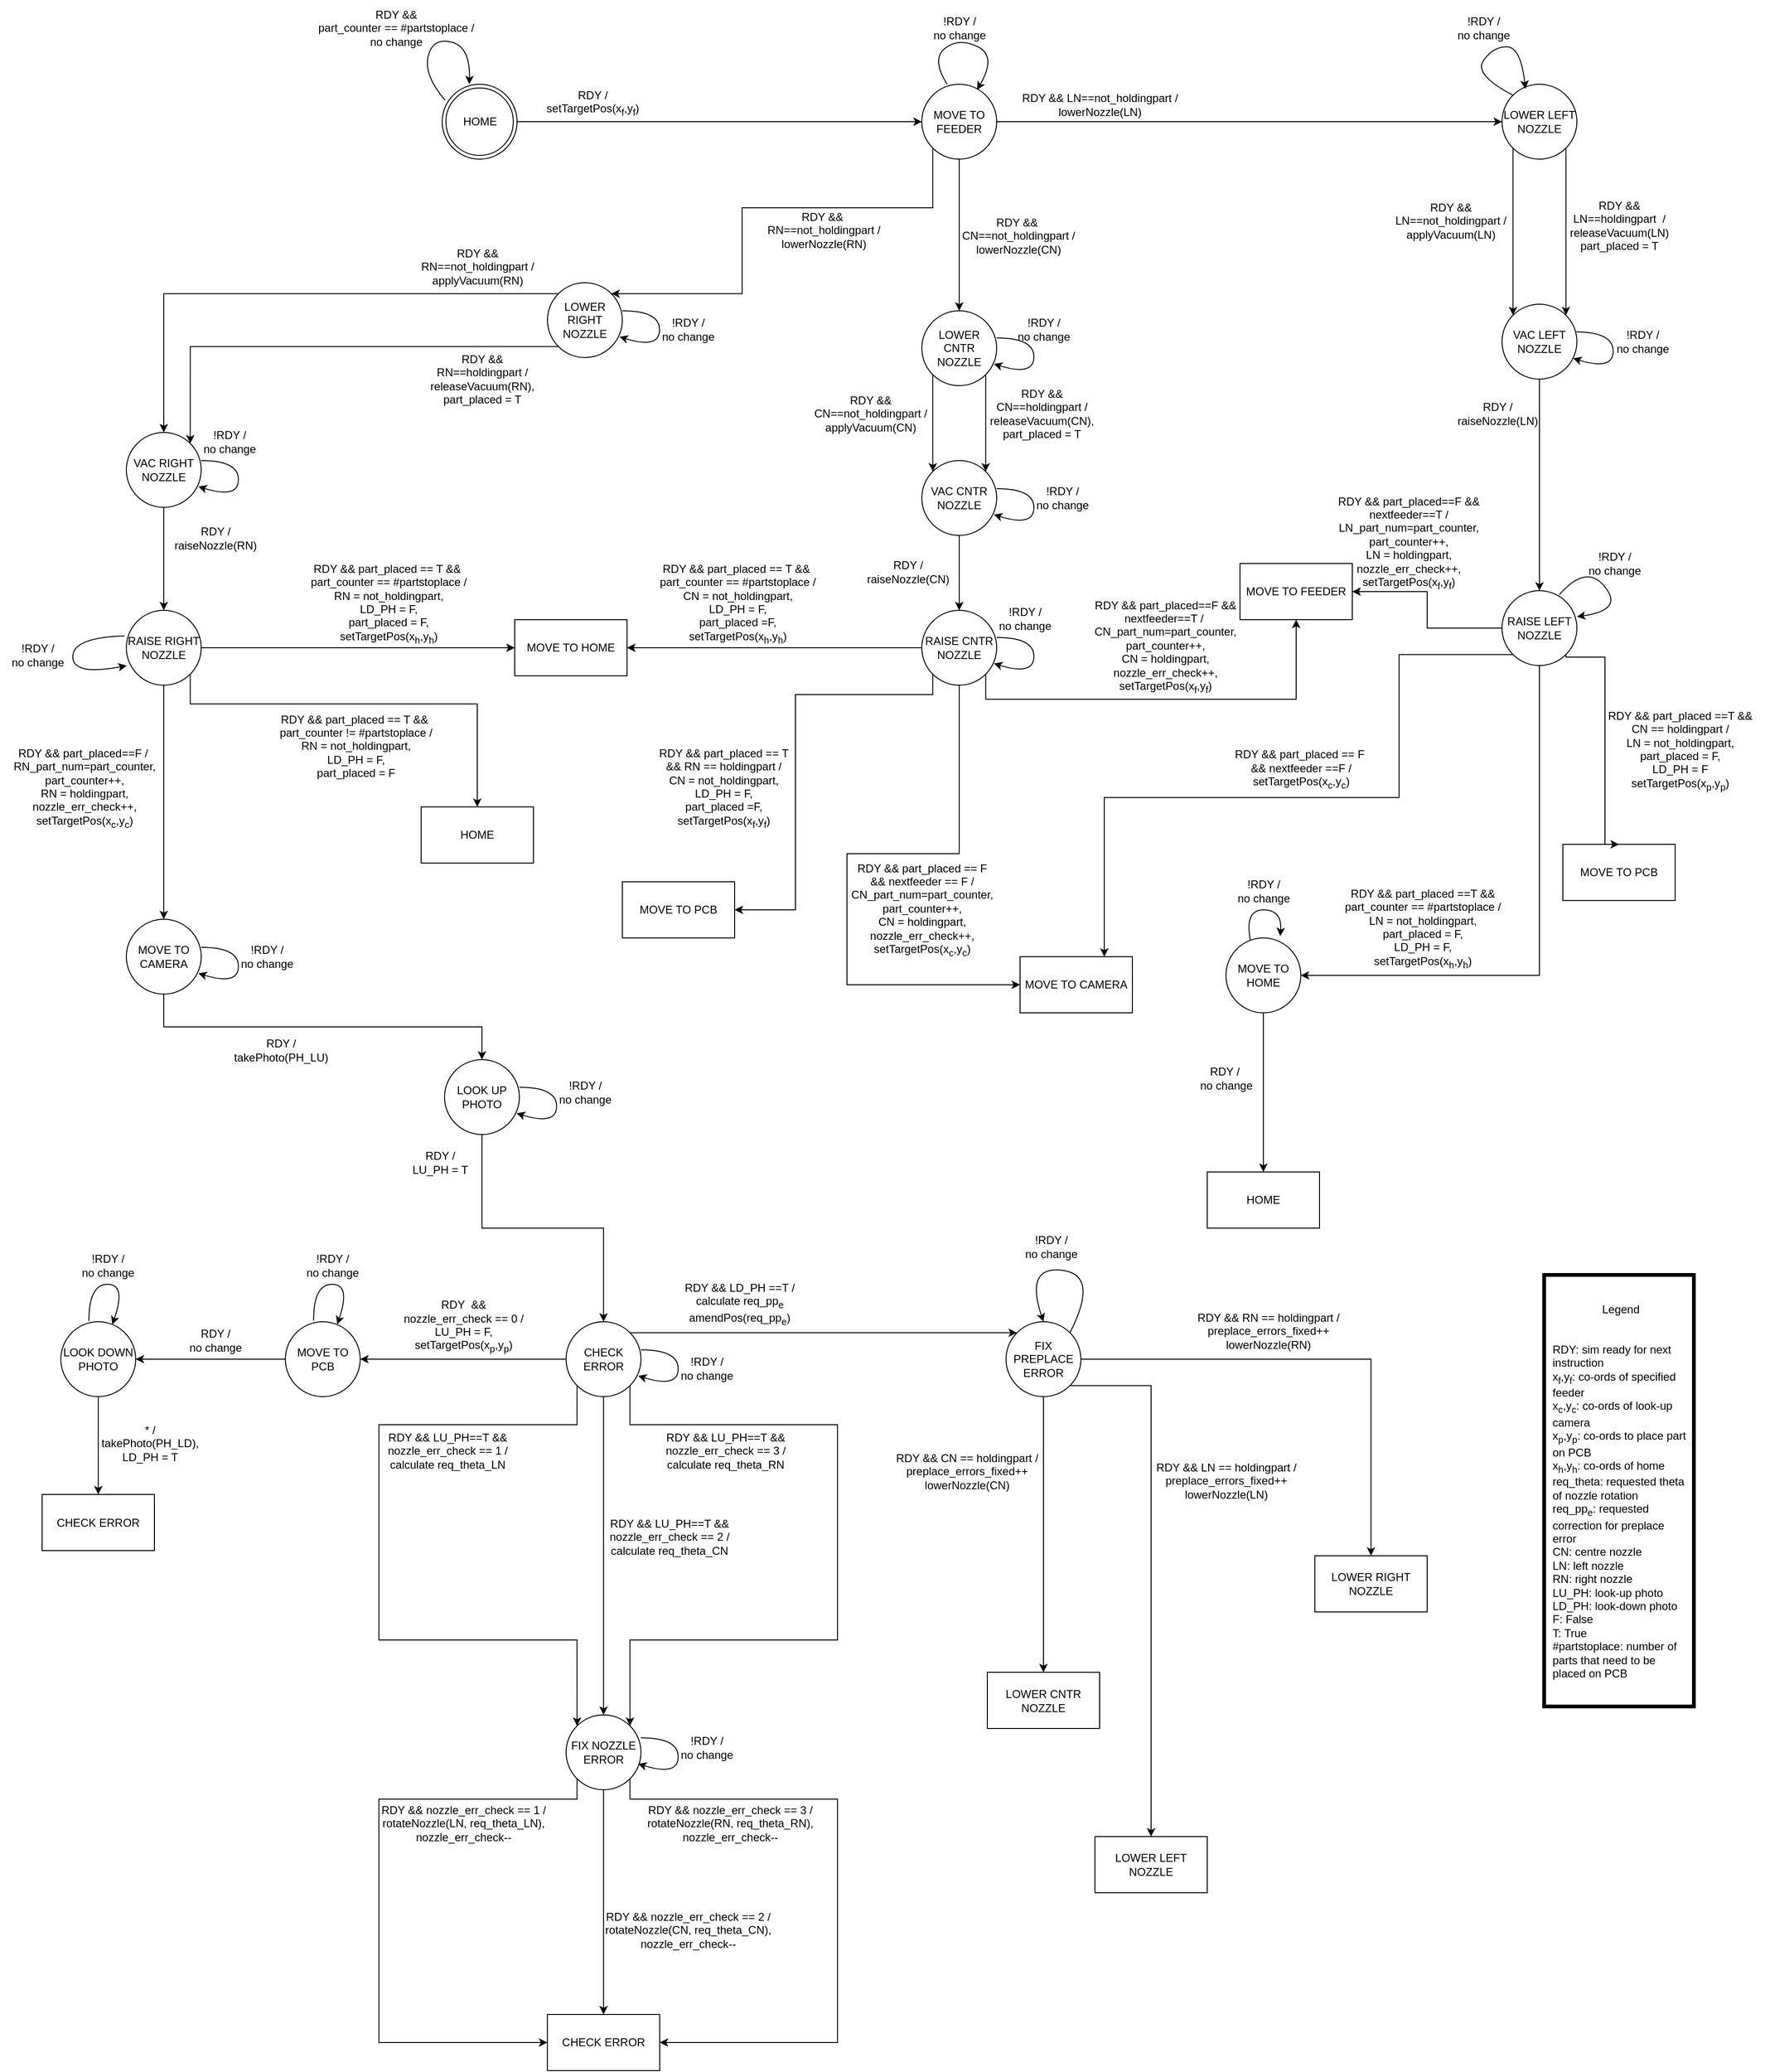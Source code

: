 <mxfile version="24.4.10" type="device">
  <diagram name="Page-1" id="pnvu6CDaHpk_YT67eaI9">
    <mxGraphModel dx="2565" dy="2455" grid="1" gridSize="10" guides="1" tooltips="1" connect="1" arrows="1" fold="1" page="1" pageScale="1" pageWidth="850" pageHeight="1100" math="0" shadow="0">
      <root>
        <mxCell id="0" />
        <mxCell id="1" parent="0" />
        <mxCell id="oBHfqwzUa1Sz9SiXc3Q0-150" style="edgeStyle=orthogonalEdgeStyle;rounded=0;orthogonalLoop=1;jettySize=auto;html=1;exitX=1;exitY=0.5;exitDx=0;exitDy=0;entryX=0;entryY=0.5;entryDx=0;entryDy=0;" edge="1" parent="1" source="8W5O0KjvZfrwKbCvHRpx-1" target="8W5O0KjvZfrwKbCvHRpx-5">
          <mxGeometry relative="1" as="geometry" />
        </mxCell>
        <mxCell id="8W5O0KjvZfrwKbCvHRpx-1" value="HOME" style="ellipse;shape=doubleEllipse;whiteSpace=wrap;html=1;aspect=fixed;fillColor=none;" parent="1" vertex="1">
          <mxGeometry x="-312.5" y="18" width="80" height="80" as="geometry" />
        </mxCell>
        <mxCell id="8W5O0KjvZfrwKbCvHRpx-4" value="RDY /&lt;br&gt;&lt;div&gt;setTargetPos(x&lt;sub&gt;f&lt;/sub&gt;,y&lt;sub&gt;f&lt;/sub&gt;)&lt;br&gt;&lt;/div&gt;" style="text;html=1;align=center;verticalAlign=middle;resizable=0;points=[];autosize=1;strokeColor=none;fillColor=none;" parent="1" vertex="1">
          <mxGeometry x="-212.5" y="18" width="120" height="40" as="geometry" />
        </mxCell>
        <mxCell id="oBHfqwzUa1Sz9SiXc3Q0-26" style="edgeStyle=orthogonalEdgeStyle;rounded=0;orthogonalLoop=1;jettySize=auto;html=1;exitX=0;exitY=1;exitDx=0;exitDy=0;entryX=1;entryY=0;entryDx=0;entryDy=0;" edge="1" parent="1" source="8W5O0KjvZfrwKbCvHRpx-5" target="oBHfqwzUa1Sz9SiXc3Q0-25">
          <mxGeometry relative="1" as="geometry">
            <mxPoint x="-110" y="200" as="targetPoint" />
            <Array as="points">
              <mxPoint x="212" y="150" />
              <mxPoint x="8" y="150" />
              <mxPoint x="8" y="242" />
            </Array>
          </mxGeometry>
        </mxCell>
        <mxCell id="oBHfqwzUa1Sz9SiXc3Q0-132" style="edgeStyle=orthogonalEdgeStyle;rounded=0;orthogonalLoop=1;jettySize=auto;html=1;exitX=0.5;exitY=1;exitDx=0;exitDy=0;entryX=0.5;entryY=0;entryDx=0;entryDy=0;" edge="1" parent="1" source="8W5O0KjvZfrwKbCvHRpx-5" target="oBHfqwzUa1Sz9SiXc3Q0-8">
          <mxGeometry relative="1" as="geometry" />
        </mxCell>
        <mxCell id="oBHfqwzUa1Sz9SiXc3Q0-151" style="edgeStyle=orthogonalEdgeStyle;rounded=0;orthogonalLoop=1;jettySize=auto;html=1;exitX=1;exitY=0.5;exitDx=0;exitDy=0;entryX=0;entryY=0.5;entryDx=0;entryDy=0;" edge="1" parent="1" source="8W5O0KjvZfrwKbCvHRpx-5" target="8W5O0KjvZfrwKbCvHRpx-15">
          <mxGeometry relative="1" as="geometry" />
        </mxCell>
        <mxCell id="8W5O0KjvZfrwKbCvHRpx-5" value="MOVE TO FEEDER" style="ellipse;whiteSpace=wrap;html=1;aspect=fixed;fillColor=none;" parent="1" vertex="1">
          <mxGeometry x="200" y="18" width="80" height="80" as="geometry" />
        </mxCell>
        <mxCell id="8W5O0KjvZfrwKbCvHRpx-13" value="" style="curved=1;endArrow=classic;html=1;rounded=0;entryX=0.738;entryY=0.075;entryDx=0;entryDy=0;entryPerimeter=0;exitX=0.338;exitY=0;exitDx=0;exitDy=0;exitPerimeter=0;" parent="1" source="8W5O0KjvZfrwKbCvHRpx-5" target="8W5O0KjvZfrwKbCvHRpx-5" edge="1">
          <mxGeometry width="50" height="50" relative="1" as="geometry">
            <mxPoint x="225" y="15" as="sourcePoint" />
            <mxPoint x="255" y="7" as="targetPoint" />
            <Array as="points">
              <mxPoint x="210" y="-9" />
              <mxPoint x="240" y="-32" />
              <mxPoint x="280" y="-12" />
            </Array>
          </mxGeometry>
        </mxCell>
        <mxCell id="8W5O0KjvZfrwKbCvHRpx-14" value="&lt;div&gt;!RDY / &lt;br&gt;&lt;/div&gt;&lt;div&gt;no change&lt;/div&gt;" style="text;html=1;align=center;verticalAlign=middle;resizable=0;points=[];autosize=1;strokeColor=none;fillColor=none;" parent="1" vertex="1">
          <mxGeometry x="200" y="-62" width="80" height="40" as="geometry" />
        </mxCell>
        <mxCell id="8W5O0KjvZfrwKbCvHRpx-15" value="LOWER LEFT NOZZLE" style="ellipse;whiteSpace=wrap;html=1;aspect=fixed;fillColor=none;" parent="1" vertex="1">
          <mxGeometry x="820" y="18" width="80" height="80" as="geometry" />
        </mxCell>
        <mxCell id="8W5O0KjvZfrwKbCvHRpx-17" value="&lt;div&gt;RDY &amp;amp;&amp;amp; LN==not_holdingpart / &lt;br&gt;&lt;/div&gt;&lt;div&gt;lowerNozzle(LN)&lt;/div&gt;" style="text;html=1;align=center;verticalAlign=middle;resizable=0;points=[];autosize=1;strokeColor=none;fillColor=none;" parent="1" vertex="1">
          <mxGeometry x="295" y="20" width="190" height="40" as="geometry" />
        </mxCell>
        <mxCell id="8W5O0KjvZfrwKbCvHRpx-18" value="" style="curved=1;endArrow=classic;html=1;rounded=0;entryX=0.313;entryY=0.063;entryDx=0;entryDy=0;entryPerimeter=0;exitX=0;exitY=0;exitDx=0;exitDy=0;" parent="1" source="8W5O0KjvZfrwKbCvHRpx-15" target="8W5O0KjvZfrwKbCvHRpx-15" edge="1">
          <mxGeometry width="50" height="50" relative="1" as="geometry">
            <mxPoint x="847" y="18" as="sourcePoint" />
            <mxPoint x="879" y="24" as="targetPoint" />
            <Array as="points">
              <mxPoint x="790" y="8" />
              <mxPoint x="810" y="-22" />
              <mxPoint x="840" y="-22" />
            </Array>
          </mxGeometry>
        </mxCell>
        <mxCell id="8W5O0KjvZfrwKbCvHRpx-19" value="&lt;div&gt;!RDY /&lt;br&gt;&lt;/div&gt;&lt;div&gt;no change&lt;br&gt;&lt;/div&gt;" style="text;html=1;align=center;verticalAlign=middle;resizable=0;points=[];autosize=1;strokeColor=none;fillColor=none;" parent="1" vertex="1">
          <mxGeometry x="760" y="-62" width="80" height="40" as="geometry" />
        </mxCell>
        <mxCell id="8W5O0KjvZfrwKbCvHRpx-36" value="&lt;div&gt;Legend&lt;/div&gt;&lt;div&gt;&lt;br&gt;&lt;/div&gt;&lt;br&gt;&lt;div align=&quot;left&quot;&gt;RDY: sim ready for next instruction&lt;/div&gt;&lt;div align=&quot;left&quot;&gt;x&lt;sub&gt;f&lt;/sub&gt;,y&lt;sub&gt;f&lt;/sub&gt;: co-ords of specified feeder&lt;/div&gt;&lt;div align=&quot;left&quot;&gt;x&lt;sub&gt;c&lt;/sub&gt;,y&lt;sub&gt;c&lt;/sub&gt;: co-ords of look-up camera&lt;/div&gt;&lt;div align=&quot;left&quot;&gt;x&lt;sub&gt;p&lt;/sub&gt;,y&lt;sub&gt;p&lt;/sub&gt;: co-ords to place part on PCB&lt;br&gt;&lt;/div&gt;&lt;div align=&quot;left&quot;&gt;x&lt;sub&gt;h&lt;/sub&gt;,y&lt;sub&gt;h&lt;/sub&gt;: co-ords of home&lt;br&gt;&lt;/div&gt;&lt;div align=&quot;left&quot;&gt;req_theta: requested theta of nozzle rotation&lt;br&gt;&lt;/div&gt;&lt;div align=&quot;left&quot;&gt;req_pp&lt;sub&gt;e&lt;/sub&gt;: requested correction for preplace error&lt;/div&gt;&lt;div align=&quot;left&quot;&gt;CN: centre nozzle&lt;/div&gt;&lt;div align=&quot;left&quot;&gt;LN: left nozzle&lt;/div&gt;&lt;div align=&quot;left&quot;&gt;RN: right nozzle&lt;br&gt;&lt;/div&gt;&lt;div align=&quot;left&quot;&gt;LU_PH: look-up photo&lt;br&gt;&lt;/div&gt;&lt;div align=&quot;left&quot;&gt;LD_PH: look-down photo&lt;br&gt;&lt;/div&gt;&lt;div align=&quot;left&quot;&gt;F: False&lt;/div&gt;&lt;div align=&quot;left&quot;&gt;T: True&lt;/div&gt;&lt;div align=&quot;left&quot;&gt;#partstoplace: number of parts that need to be placed on PCB&lt;br&gt;&lt;/div&gt;" style="rounded=0;whiteSpace=wrap;html=1;fillColor=none;perimeterSpacing=0;spacingRight=4;spacingLeft=8;strokeWidth=4;" parent="1" vertex="1">
          <mxGeometry x="865" y="1290" width="160" height="461" as="geometry" />
        </mxCell>
        <mxCell id="oBHfqwzUa1Sz9SiXc3Q0-131" style="edgeStyle=orthogonalEdgeStyle;rounded=0;orthogonalLoop=1;jettySize=auto;html=1;exitX=0.5;exitY=1;exitDx=0;exitDy=0;entryX=0.5;entryY=0;entryDx=0;entryDy=0;" edge="1" parent="1" source="8W5O0KjvZfrwKbCvHRpx-40" target="8W5O0KjvZfrwKbCvHRpx-43">
          <mxGeometry relative="1" as="geometry" />
        </mxCell>
        <mxCell id="8W5O0KjvZfrwKbCvHRpx-40" value="VAC LEFT NOZZLE" style="ellipse;whiteSpace=wrap;html=1;aspect=fixed;fillColor=none;" parent="1" vertex="1">
          <mxGeometry x="820" y="253" width="80" height="80" as="geometry" />
        </mxCell>
        <mxCell id="8W5O0KjvZfrwKbCvHRpx-41" value="" style="endArrow=classic;html=1;rounded=0;exitX=1;exitY=1;exitDx=0;exitDy=0;entryX=1;entryY=0;entryDx=0;entryDy=0;" parent="1" source="8W5O0KjvZfrwKbCvHRpx-15" target="8W5O0KjvZfrwKbCvHRpx-40" edge="1">
          <mxGeometry width="50" height="50" relative="1" as="geometry">
            <mxPoint x="918.284" y="336.284" as="sourcePoint" />
            <mxPoint x="840" y="238" as="targetPoint" />
          </mxGeometry>
        </mxCell>
        <mxCell id="8W5O0KjvZfrwKbCvHRpx-42" value="&lt;div&gt;RDY &amp;amp;&amp;amp; &lt;br&gt;&lt;/div&gt;&lt;div&gt;LN==not_holdingpart  /&lt;/div&gt;&lt;div&gt;applyVacuum(LN)&lt;br&gt;&lt;/div&gt;" style="text;html=1;align=center;verticalAlign=middle;resizable=0;points=[];autosize=1;strokeColor=none;fillColor=none;" parent="1" vertex="1">
          <mxGeometry x="690" y="134" width="150" height="60" as="geometry" />
        </mxCell>
        <mxCell id="oBHfqwzUa1Sz9SiXc3Q0-6" style="edgeStyle=orthogonalEdgeStyle;rounded=0;orthogonalLoop=1;jettySize=auto;html=1;exitX=0;exitY=0.5;exitDx=0;exitDy=0;entryX=1;entryY=0.5;entryDx=0;entryDy=0;" edge="1" parent="1" source="8W5O0KjvZfrwKbCvHRpx-43" target="oBHfqwzUa1Sz9SiXc3Q0-5">
          <mxGeometry relative="1" as="geometry" />
        </mxCell>
        <mxCell id="oBHfqwzUa1Sz9SiXc3Q0-106" style="edgeStyle=orthogonalEdgeStyle;rounded=0;orthogonalLoop=1;jettySize=auto;html=1;exitX=0;exitY=1;exitDx=0;exitDy=0;entryX=0.75;entryY=0;entryDx=0;entryDy=0;" edge="1" parent="1" source="8W5O0KjvZfrwKbCvHRpx-43" target="oBHfqwzUa1Sz9SiXc3Q0-105">
          <mxGeometry relative="1" as="geometry">
            <Array as="points">
              <mxPoint x="710" y="627" />
              <mxPoint x="710" y="780" />
              <mxPoint x="395" y="780" />
            </Array>
          </mxGeometry>
        </mxCell>
        <mxCell id="oBHfqwzUa1Sz9SiXc3Q0-109" style="edgeStyle=orthogonalEdgeStyle;rounded=0;orthogonalLoop=1;jettySize=auto;html=1;entryX=0.5;entryY=0;entryDx=0;entryDy=0;exitX=1;exitY=1;exitDx=0;exitDy=0;" edge="1" parent="1" source="8W5O0KjvZfrwKbCvHRpx-43" target="oBHfqwzUa1Sz9SiXc3Q0-108">
          <mxGeometry relative="1" as="geometry">
            <mxPoint x="1210" y="620" as="sourcePoint" />
            <Array as="points">
              <mxPoint x="888" y="630" />
              <mxPoint x="930" y="630" />
              <mxPoint x="930" y="830" />
            </Array>
          </mxGeometry>
        </mxCell>
        <mxCell id="oBHfqwzUa1Sz9SiXc3Q0-110" style="edgeStyle=orthogonalEdgeStyle;rounded=0;orthogonalLoop=1;jettySize=auto;html=1;exitX=0.5;exitY=1;exitDx=0;exitDy=0;entryX=1;entryY=0.5;entryDx=0;entryDy=0;" edge="1" parent="1" source="8W5O0KjvZfrwKbCvHRpx-43" target="oBHfqwzUa1Sz9SiXc3Q0-113">
          <mxGeometry relative="1" as="geometry">
            <mxPoint x="800" y="1040" as="targetPoint" />
            <Array as="points">
              <mxPoint x="860" y="970" />
            </Array>
          </mxGeometry>
        </mxCell>
        <mxCell id="8W5O0KjvZfrwKbCvHRpx-43" value="RAISE LEFT NOZZLE" style="ellipse;whiteSpace=wrap;html=1;aspect=fixed;fillColor=none;" parent="1" vertex="1">
          <mxGeometry x="820" y="559" width="80" height="80" as="geometry" />
        </mxCell>
        <mxCell id="8W5O0KjvZfrwKbCvHRpx-49" value="&lt;div&gt;RDY &amp;amp;&amp;amp; part_placed==F &amp;amp;&amp;amp;&lt;/div&gt;&lt;div&gt;nextfeeder==T /&lt;/div&gt;&lt;div&gt;LN_part_num=part_counter,&lt;/div&gt;&lt;div&gt;part_counter++,&lt;br&gt;&lt;/div&gt;&lt;div&gt;LN = holdingpart,&lt;/div&gt;&lt;div&gt;nozzle_err_check++,&lt;br&gt;&lt;/div&gt;&lt;div&gt;setTargetPos(x&lt;sub&gt;f&lt;/sub&gt;,y&lt;sub&gt;f&lt;/sub&gt;)&lt;/div&gt;" style="text;html=1;align=center;verticalAlign=middle;resizable=0;points=[];autosize=1;strokeColor=none;fillColor=none;" parent="1" vertex="1">
          <mxGeometry x="630" y="448" width="180" height="120" as="geometry" />
        </mxCell>
        <mxCell id="8W5O0KjvZfrwKbCvHRpx-51" value="&lt;div&gt;RDY /&lt;/div&gt;&lt;div&gt;raiseNozzle(LN)&lt;br&gt;&lt;/div&gt;" style="text;html=1;align=center;verticalAlign=middle;resizable=0;points=[];autosize=1;strokeColor=none;fillColor=none;" parent="1" vertex="1">
          <mxGeometry x="760" y="350" width="110" height="40" as="geometry" />
        </mxCell>
        <mxCell id="mitdI0-03bY78agFMtrg-17" value="&lt;div&gt;RDY &amp;amp;&amp;amp;&lt;/div&gt;&lt;div&gt;LN==holdingpart&amp;nbsp; /&lt;/div&gt;&lt;div&gt;releaseVacuum(LN)&lt;/div&gt;&lt;div&gt;part_placed = T&lt;/div&gt;" style="text;html=1;align=center;verticalAlign=middle;resizable=0;points=[];autosize=1;strokeColor=none;fillColor=none;" parent="1" vertex="1">
          <mxGeometry x="880" y="134" width="130" height="70" as="geometry" />
        </mxCell>
        <mxCell id="mitdI0-03bY78agFMtrg-18" value="" style="endArrow=classic;html=1;rounded=0;exitX=0;exitY=1;exitDx=0;exitDy=0;entryX=0;entryY=0;entryDx=0;entryDy=0;" parent="1" source="8W5O0KjvZfrwKbCvHRpx-15" target="8W5O0KjvZfrwKbCvHRpx-40" edge="1">
          <mxGeometry width="50" height="50" relative="1" as="geometry">
            <mxPoint x="861.716" y="336.284" as="sourcePoint" />
            <mxPoint x="840" y="358" as="targetPoint" />
          </mxGeometry>
        </mxCell>
        <mxCell id="ttydXOf_Ut_ELPmPwfM1-3" value="" style="curved=1;endArrow=classic;html=1;rounded=0;entryX=0.738;entryY=0.075;entryDx=0;entryDy=0;entryPerimeter=0;exitX=0.038;exitY=0.213;exitDx=0;exitDy=0;exitPerimeter=0;" parent="1" source="8W5O0KjvZfrwKbCvHRpx-1" edge="1">
          <mxGeometry width="50" height="50" relative="1" as="geometry">
            <mxPoint x="-315.5" y="12" as="sourcePoint" />
            <mxPoint x="-283.5" y="18" as="targetPoint" />
            <Array as="points">
              <mxPoint x="-332.5" y="8" />
              <mxPoint x="-322.5" y="-32" />
              <mxPoint x="-282.5" y="-22" />
            </Array>
          </mxGeometry>
        </mxCell>
        <mxCell id="ttydXOf_Ut_ELPmPwfM1-4" value="&lt;div&gt;RDY &amp;amp;&amp;amp;&lt;br&gt;&lt;/div&gt;&lt;div&gt;part_counter ==&amp;nbsp;#partstoplace /&lt;/div&gt;&lt;div&gt;no change&lt;br&gt;&lt;/div&gt;" style="text;html=1;align=center;verticalAlign=middle;resizable=0;points=[];autosize=1;strokeColor=none;fillColor=none;" parent="1" vertex="1">
          <mxGeometry x="-457.5" y="-72" width="190" height="60" as="geometry" />
        </mxCell>
        <mxCell id="oBHfqwzUa1Sz9SiXc3Q0-1" value="" style="curved=1;endArrow=classic;html=1;rounded=0;entryX=0.968;entryY=0.71;entryDx=0;entryDy=0;entryPerimeter=0;exitX=1.042;exitY=0.357;exitDx=0;exitDy=0;exitPerimeter=0;" edge="1" parent="1">
          <mxGeometry width="50" height="50" relative="1" as="geometry">
            <mxPoint x="899.36" y="282.56" as="sourcePoint" />
            <mxPoint x="896.0" y="310.8" as="targetPoint" />
            <Array as="points">
              <mxPoint x="939" y="283" />
              <mxPoint x="938.56" y="324" />
            </Array>
          </mxGeometry>
        </mxCell>
        <mxCell id="oBHfqwzUa1Sz9SiXc3Q0-2" value="&lt;div&gt;!RDY /&lt;br&gt;&lt;/div&gt;&lt;div&gt;no change&lt;br&gt;&lt;/div&gt;" style="text;html=1;align=center;verticalAlign=middle;resizable=0;points=[];autosize=1;strokeColor=none;fillColor=none;" vertex="1" parent="1">
          <mxGeometry x="930" y="273" width="80" height="40" as="geometry" />
        </mxCell>
        <mxCell id="oBHfqwzUa1Sz9SiXc3Q0-5" value="MOVE TO FEEDER" style="whiteSpace=wrap;html=1;fillColor=none;" vertex="1" parent="1">
          <mxGeometry x="540" y="530" width="120" height="60" as="geometry" />
        </mxCell>
        <mxCell id="oBHfqwzUa1Sz9SiXc3Q0-7" value="&lt;div&gt;RDY &amp;amp;&amp;amp;&amp;nbsp;&lt;/div&gt;&lt;div&gt;CN==not_holdingpart / &lt;br&gt;&lt;/div&gt;&lt;div&gt;lowerNozzle(CN)&lt;/div&gt;" style="text;html=1;align=center;verticalAlign=middle;resizable=0;points=[];autosize=1;strokeColor=none;fillColor=none;" vertex="1" parent="1">
          <mxGeometry x="228" y="150" width="150" height="60" as="geometry" />
        </mxCell>
        <mxCell id="oBHfqwzUa1Sz9SiXc3Q0-14" style="edgeStyle=orthogonalEdgeStyle;rounded=0;orthogonalLoop=1;jettySize=auto;html=1;exitX=0;exitY=1;exitDx=0;exitDy=0;entryX=0;entryY=0;entryDx=0;entryDy=0;" edge="1" parent="1" source="oBHfqwzUa1Sz9SiXc3Q0-8" target="oBHfqwzUa1Sz9SiXc3Q0-11">
          <mxGeometry relative="1" as="geometry" />
        </mxCell>
        <mxCell id="oBHfqwzUa1Sz9SiXc3Q0-124" style="edgeStyle=orthogonalEdgeStyle;rounded=0;orthogonalLoop=1;jettySize=auto;html=1;exitX=1;exitY=1;exitDx=0;exitDy=0;entryX=1;entryY=0;entryDx=0;entryDy=0;" edge="1" parent="1" source="oBHfqwzUa1Sz9SiXc3Q0-8" target="oBHfqwzUa1Sz9SiXc3Q0-11">
          <mxGeometry relative="1" as="geometry" />
        </mxCell>
        <mxCell id="oBHfqwzUa1Sz9SiXc3Q0-8" value="LOWER CNTR NOZZLE" style="ellipse;whiteSpace=wrap;html=1;fillColor=none;" vertex="1" parent="1">
          <mxGeometry x="200" y="260" width="80" height="80" as="geometry" />
        </mxCell>
        <mxCell id="oBHfqwzUa1Sz9SiXc3Q0-10" value="&lt;div&gt;RDY &amp;amp;&amp;amp; &lt;br&gt;&lt;/div&gt;&lt;div&gt;CN==not_holdingpart  /&lt;/div&gt;&lt;div&gt;applyVacuum(CN)&lt;br&gt;&lt;/div&gt;" style="text;html=1;align=center;verticalAlign=middle;resizable=0;points=[];autosize=1;strokeColor=none;fillColor=none;" vertex="1" parent="1">
          <mxGeometry x="70" y="340" width="150" height="60" as="geometry" />
        </mxCell>
        <mxCell id="oBHfqwzUa1Sz9SiXc3Q0-18" style="edgeStyle=orthogonalEdgeStyle;rounded=0;orthogonalLoop=1;jettySize=auto;html=1;exitX=0.5;exitY=1;exitDx=0;exitDy=0;entryX=0.5;entryY=0;entryDx=0;entryDy=0;" edge="1" parent="1" source="oBHfqwzUa1Sz9SiXc3Q0-11" target="oBHfqwzUa1Sz9SiXc3Q0-17">
          <mxGeometry relative="1" as="geometry" />
        </mxCell>
        <mxCell id="oBHfqwzUa1Sz9SiXc3Q0-11" value="VAC CNTR NOZZLE" style="ellipse;whiteSpace=wrap;html=1;fillColor=none;" vertex="1" parent="1">
          <mxGeometry x="200" y="420" width="80" height="80" as="geometry" />
        </mxCell>
        <mxCell id="oBHfqwzUa1Sz9SiXc3Q0-15" value="&lt;div&gt;!RDY /&lt;br&gt;&lt;/div&gt;&lt;div&gt;no change&lt;br&gt;&lt;/div&gt;" style="text;html=1;align=center;verticalAlign=middle;resizable=0;points=[];autosize=1;strokeColor=none;fillColor=none;" vertex="1" parent="1">
          <mxGeometry x="310" y="440" width="80" height="40" as="geometry" />
        </mxCell>
        <mxCell id="oBHfqwzUa1Sz9SiXc3Q0-16" value="" style="curved=1;endArrow=classic;html=1;rounded=0;entryX=0.968;entryY=0.71;entryDx=0;entryDy=0;entryPerimeter=0;exitX=1.042;exitY=0.357;exitDx=0;exitDy=0;exitPerimeter=0;" edge="1" parent="1">
          <mxGeometry width="50" height="50" relative="1" as="geometry">
            <mxPoint x="280" y="450" as="sourcePoint" />
            <mxPoint x="277.0" y="477.8" as="targetPoint" />
            <Array as="points">
              <mxPoint x="320" y="450" />
              <mxPoint x="319.56" y="491" />
            </Array>
          </mxGeometry>
        </mxCell>
        <mxCell id="oBHfqwzUa1Sz9SiXc3Q0-23" style="edgeStyle=orthogonalEdgeStyle;rounded=0;orthogonalLoop=1;jettySize=auto;html=1;exitX=1;exitY=1;exitDx=0;exitDy=0;entryX=0.5;entryY=1;entryDx=0;entryDy=0;" edge="1" parent="1" source="oBHfqwzUa1Sz9SiXc3Q0-17" target="oBHfqwzUa1Sz9SiXc3Q0-5">
          <mxGeometry relative="1" as="geometry">
            <Array as="points">
              <mxPoint x="268" y="675" />
              <mxPoint x="600" y="675" />
            </Array>
          </mxGeometry>
        </mxCell>
        <mxCell id="oBHfqwzUa1Sz9SiXc3Q0-127" style="edgeStyle=orthogonalEdgeStyle;rounded=0;orthogonalLoop=1;jettySize=auto;html=1;exitX=0.5;exitY=1;exitDx=0;exitDy=0;entryX=0;entryY=0.5;entryDx=0;entryDy=0;" edge="1" parent="1" source="oBHfqwzUa1Sz9SiXc3Q0-17" target="oBHfqwzUa1Sz9SiXc3Q0-105">
          <mxGeometry relative="1" as="geometry">
            <Array as="points">
              <mxPoint x="240" y="840" />
              <mxPoint x="120" y="840" />
              <mxPoint x="120" y="980" />
              <mxPoint x="305" y="980" />
            </Array>
          </mxGeometry>
        </mxCell>
        <mxCell id="oBHfqwzUa1Sz9SiXc3Q0-134" style="edgeStyle=orthogonalEdgeStyle;rounded=0;orthogonalLoop=1;jettySize=auto;html=1;exitX=0;exitY=1;exitDx=0;exitDy=0;entryX=1;entryY=0.5;entryDx=0;entryDy=0;" edge="1" parent="1" source="oBHfqwzUa1Sz9SiXc3Q0-17" target="oBHfqwzUa1Sz9SiXc3Q0-128">
          <mxGeometry relative="1" as="geometry">
            <Array as="points">
              <mxPoint x="212" y="670" />
              <mxPoint x="65" y="670" />
              <mxPoint x="65" y="900" />
            </Array>
          </mxGeometry>
        </mxCell>
        <mxCell id="oBHfqwzUa1Sz9SiXc3Q0-136" style="edgeStyle=orthogonalEdgeStyle;rounded=0;orthogonalLoop=1;jettySize=auto;html=1;exitX=0;exitY=0.5;exitDx=0;exitDy=0;entryX=1;entryY=0.5;entryDx=0;entryDy=0;" edge="1" parent="1" source="oBHfqwzUa1Sz9SiXc3Q0-17" target="oBHfqwzUa1Sz9SiXc3Q0-137">
          <mxGeometry relative="1" as="geometry">
            <mxPoint x="-110" y="629.75" as="targetPoint" />
          </mxGeometry>
        </mxCell>
        <mxCell id="oBHfqwzUa1Sz9SiXc3Q0-17" value="RAISE CNTR NOZZLE" style="ellipse;whiteSpace=wrap;html=1;fillColor=none;" vertex="1" parent="1">
          <mxGeometry x="200" y="580" width="80" height="80" as="geometry" />
        </mxCell>
        <mxCell id="oBHfqwzUa1Sz9SiXc3Q0-19" value="&lt;div&gt;RDY /&lt;/div&gt;&lt;div&gt;raiseNozzle(CN)&lt;br&gt;&lt;/div&gt;" style="text;html=1;align=center;verticalAlign=middle;resizable=0;points=[];autosize=1;strokeColor=none;fillColor=none;" vertex="1" parent="1">
          <mxGeometry x="130" y="519" width="110" height="40" as="geometry" />
        </mxCell>
        <mxCell id="oBHfqwzUa1Sz9SiXc3Q0-20" value="&lt;div&gt;RDY &amp;amp;&amp;amp; part_placed==F &amp;amp;&amp;amp;&lt;/div&gt;&lt;div&gt;nextfeeder==T /&amp;nbsp;&lt;/div&gt;&lt;div&gt;CN_part_num=part_counter,&lt;/div&gt;&lt;div&gt;part_counter++,&lt;br&gt;&lt;/div&gt;&lt;div&gt;CN = holdingpart,&lt;/div&gt;&lt;div&gt;nozzle_err_check++,&lt;br&gt;&lt;/div&gt;&lt;div&gt;setTargetPos(x&lt;sub&gt;f&lt;/sub&gt;,y&lt;sub&gt;f&lt;/sub&gt;)&lt;/div&gt;" style="text;html=1;align=center;verticalAlign=middle;resizable=0;points=[];autosize=1;strokeColor=none;fillColor=none;" vertex="1" parent="1">
          <mxGeometry x="370" y="559" width="180" height="120" as="geometry" />
        </mxCell>
        <mxCell id="oBHfqwzUa1Sz9SiXc3Q0-24" value="&lt;div&gt;RDY &amp;amp;&amp;amp;&amp;nbsp;&lt;/div&gt;&lt;div&gt;RN==not_holdingpart / &lt;br&gt;&lt;/div&gt;&lt;div&gt;lowerNozzle(RN)&lt;/div&gt;" style="text;html=1;align=center;verticalAlign=middle;resizable=0;points=[];autosize=1;strokeColor=none;fillColor=none;" vertex="1" parent="1">
          <mxGeometry x="20" y="144" width="150" height="60" as="geometry" />
        </mxCell>
        <mxCell id="oBHfqwzUa1Sz9SiXc3Q0-29" style="edgeStyle=orthogonalEdgeStyle;rounded=0;orthogonalLoop=1;jettySize=auto;html=1;exitX=0;exitY=0;exitDx=0;exitDy=0;entryX=0.5;entryY=0;entryDx=0;entryDy=0;" edge="1" parent="1" source="oBHfqwzUa1Sz9SiXc3Q0-25" target="oBHfqwzUa1Sz9SiXc3Q0-28">
          <mxGeometry relative="1" as="geometry" />
        </mxCell>
        <mxCell id="oBHfqwzUa1Sz9SiXc3Q0-139" style="edgeStyle=orthogonalEdgeStyle;rounded=0;orthogonalLoop=1;jettySize=auto;html=1;exitX=0;exitY=1;exitDx=0;exitDy=0;entryX=1;entryY=0;entryDx=0;entryDy=0;" edge="1" parent="1" source="oBHfqwzUa1Sz9SiXc3Q0-25" target="oBHfqwzUa1Sz9SiXc3Q0-28">
          <mxGeometry relative="1" as="geometry" />
        </mxCell>
        <mxCell id="oBHfqwzUa1Sz9SiXc3Q0-25" value="LOWER RIGHT NOZZLE" style="ellipse;whiteSpace=wrap;html=1;fillColor=none;" vertex="1" parent="1">
          <mxGeometry x="-200" y="230" width="80" height="80" as="geometry" />
        </mxCell>
        <mxCell id="oBHfqwzUa1Sz9SiXc3Q0-27" value="&lt;div&gt;RDY &amp;amp;&amp;amp; &lt;br&gt;&lt;/div&gt;&lt;div&gt;RN==not_holdingpart  /&lt;/div&gt;&lt;div&gt;applyVacuum(RN)&lt;br&gt;&lt;/div&gt;" style="text;html=1;align=center;verticalAlign=middle;resizable=0;points=[];autosize=1;strokeColor=none;fillColor=none;" vertex="1" parent="1">
          <mxGeometry x="-350" y="183" width="150" height="60" as="geometry" />
        </mxCell>
        <mxCell id="oBHfqwzUa1Sz9SiXc3Q0-41" style="edgeStyle=orthogonalEdgeStyle;rounded=0;orthogonalLoop=1;jettySize=auto;html=1;exitX=0.5;exitY=1;exitDx=0;exitDy=0;entryX=0.5;entryY=0;entryDx=0;entryDy=0;" edge="1" parent="1" source="oBHfqwzUa1Sz9SiXc3Q0-28" target="oBHfqwzUa1Sz9SiXc3Q0-40">
          <mxGeometry relative="1" as="geometry" />
        </mxCell>
        <mxCell id="oBHfqwzUa1Sz9SiXc3Q0-28" value="VAC RIGHT NOZZLE" style="ellipse;whiteSpace=wrap;html=1;fillColor=none;" vertex="1" parent="1">
          <mxGeometry x="-650" y="390" width="80" height="80" as="geometry" />
        </mxCell>
        <mxCell id="oBHfqwzUa1Sz9SiXc3Q0-30" value="&lt;div&gt;!RDY /&lt;br&gt;&lt;/div&gt;&lt;div&gt;no change&lt;br&gt;&lt;/div&gt;" style="text;html=1;align=center;verticalAlign=middle;resizable=0;points=[];autosize=1;strokeColor=none;fillColor=none;" vertex="1" parent="1">
          <mxGeometry x="290" y="260" width="80" height="40" as="geometry" />
        </mxCell>
        <mxCell id="oBHfqwzUa1Sz9SiXc3Q0-31" value="" style="curved=1;endArrow=classic;html=1;rounded=0;entryX=0.968;entryY=0.71;entryDx=0;entryDy=0;entryPerimeter=0;exitX=1.042;exitY=0.357;exitDx=0;exitDy=0;exitPerimeter=0;" edge="1" parent="1">
          <mxGeometry width="50" height="50" relative="1" as="geometry">
            <mxPoint x="280" y="289" as="sourcePoint" />
            <mxPoint x="277.0" y="316.8" as="targetPoint" />
            <Array as="points">
              <mxPoint x="320" y="289" />
              <mxPoint x="319.56" y="330" />
            </Array>
          </mxGeometry>
        </mxCell>
        <mxCell id="oBHfqwzUa1Sz9SiXc3Q0-32" value="&lt;div&gt;!RDY /&lt;br&gt;&lt;/div&gt;&lt;div&gt;no change&lt;br&gt;&lt;/div&gt;" style="text;html=1;align=center;verticalAlign=middle;resizable=0;points=[];autosize=1;strokeColor=none;fillColor=none;" vertex="1" parent="1">
          <mxGeometry x="270" y="569" width="80" height="40" as="geometry" />
        </mxCell>
        <mxCell id="oBHfqwzUa1Sz9SiXc3Q0-33" value="" style="curved=1;endArrow=classic;html=1;rounded=0;entryX=0.968;entryY=0.71;entryDx=0;entryDy=0;entryPerimeter=0;exitX=1.042;exitY=0.357;exitDx=0;exitDy=0;exitPerimeter=0;" edge="1" parent="1">
          <mxGeometry width="50" height="50" relative="1" as="geometry">
            <mxPoint x="280" y="609" as="sourcePoint" />
            <mxPoint x="277.0" y="636.8" as="targetPoint" />
            <Array as="points">
              <mxPoint x="320" y="609" />
              <mxPoint x="319.56" y="650" />
            </Array>
          </mxGeometry>
        </mxCell>
        <mxCell id="oBHfqwzUa1Sz9SiXc3Q0-34" value="&lt;div&gt;!RDY /&lt;br&gt;&lt;/div&gt;&lt;div&gt;no change&lt;br&gt;&lt;/div&gt;" style="text;html=1;align=center;verticalAlign=middle;resizable=0;points=[];autosize=1;strokeColor=none;fillColor=none;" vertex="1" parent="1">
          <mxGeometry x="900" y="510" width="80" height="40" as="geometry" />
        </mxCell>
        <mxCell id="oBHfqwzUa1Sz9SiXc3Q0-35" value="" style="curved=1;endArrow=classic;html=1;rounded=0;entryX=0.968;entryY=0.71;entryDx=0;entryDy=0;entryPerimeter=0;exitX=0.766;exitY=0.054;exitDx=0;exitDy=0;exitPerimeter=0;" edge="1" parent="1" source="8W5O0KjvZfrwKbCvHRpx-43">
          <mxGeometry width="50" height="50" relative="1" as="geometry">
            <mxPoint x="903" y="559" as="sourcePoint" />
            <mxPoint x="900.0" y="586.8" as="targetPoint" />
            <Array as="points">
              <mxPoint x="910" y="530" />
              <mxPoint x="950" y="580" />
            </Array>
          </mxGeometry>
        </mxCell>
        <mxCell id="oBHfqwzUa1Sz9SiXc3Q0-36" value="&lt;div&gt;!RDY /&lt;br&gt;&lt;/div&gt;&lt;div&gt;no change&lt;br&gt;&lt;/div&gt;" style="text;html=1;align=center;verticalAlign=middle;resizable=0;points=[];autosize=1;strokeColor=none;fillColor=none;" vertex="1" parent="1">
          <mxGeometry x="-580" y="380" width="80" height="40" as="geometry" />
        </mxCell>
        <mxCell id="oBHfqwzUa1Sz9SiXc3Q0-37" value="" style="curved=1;endArrow=classic;html=1;rounded=0;entryX=0.968;entryY=0.71;entryDx=0;entryDy=0;entryPerimeter=0;exitX=1.042;exitY=0.357;exitDx=0;exitDy=0;exitPerimeter=0;" edge="1" parent="1">
          <mxGeometry width="50" height="50" relative="1" as="geometry">
            <mxPoint x="-570" y="420" as="sourcePoint" />
            <mxPoint x="-573.0" y="447.8" as="targetPoint" />
            <Array as="points">
              <mxPoint x="-530" y="420" />
              <mxPoint x="-530.44" y="461" />
            </Array>
          </mxGeometry>
        </mxCell>
        <mxCell id="oBHfqwzUa1Sz9SiXc3Q0-38" value="&lt;div&gt;!RDY /&lt;br&gt;&lt;/div&gt;&lt;div&gt;no change&lt;br&gt;&lt;/div&gt;" style="text;html=1;align=center;verticalAlign=middle;resizable=0;points=[];autosize=1;strokeColor=none;fillColor=none;" vertex="1" parent="1">
          <mxGeometry x="-90" y="260" width="80" height="40" as="geometry" />
        </mxCell>
        <mxCell id="oBHfqwzUa1Sz9SiXc3Q0-39" value="" style="curved=1;endArrow=classic;html=1;rounded=0;entryX=0.968;entryY=0.71;entryDx=0;entryDy=0;entryPerimeter=0;exitX=1.042;exitY=0.357;exitDx=0;exitDy=0;exitPerimeter=0;" edge="1" parent="1">
          <mxGeometry width="50" height="50" relative="1" as="geometry">
            <mxPoint x="-120" y="260" as="sourcePoint" />
            <mxPoint x="-123.0" y="287.8" as="targetPoint" />
            <Array as="points">
              <mxPoint x="-80" y="260" />
              <mxPoint x="-80.44" y="301" />
            </Array>
          </mxGeometry>
        </mxCell>
        <mxCell id="oBHfqwzUa1Sz9SiXc3Q0-49" style="edgeStyle=orthogonalEdgeStyle;rounded=0;orthogonalLoop=1;jettySize=auto;html=1;exitX=0.5;exitY=1;exitDx=0;exitDy=0;entryX=0.5;entryY=0;entryDx=0;entryDy=0;" edge="1" parent="1" source="oBHfqwzUa1Sz9SiXc3Q0-40" target="oBHfqwzUa1Sz9SiXc3Q0-50">
          <mxGeometry relative="1" as="geometry">
            <mxPoint x="-430" y="812" as="targetPoint" />
          </mxGeometry>
        </mxCell>
        <mxCell id="oBHfqwzUa1Sz9SiXc3Q0-143" style="edgeStyle=orthogonalEdgeStyle;rounded=0;orthogonalLoop=1;jettySize=auto;html=1;exitX=1;exitY=0.5;exitDx=0;exitDy=0;entryX=0;entryY=0.5;entryDx=0;entryDy=0;" edge="1" parent="1" source="oBHfqwzUa1Sz9SiXc3Q0-40" target="oBHfqwzUa1Sz9SiXc3Q0-137">
          <mxGeometry relative="1" as="geometry" />
        </mxCell>
        <mxCell id="oBHfqwzUa1Sz9SiXc3Q0-145" style="edgeStyle=orthogonalEdgeStyle;rounded=0;orthogonalLoop=1;jettySize=auto;html=1;exitX=1;exitY=1;exitDx=0;exitDy=0;entryX=0.5;entryY=0;entryDx=0;entryDy=0;" edge="1" parent="1" source="oBHfqwzUa1Sz9SiXc3Q0-40" target="oBHfqwzUa1Sz9SiXc3Q0-146">
          <mxGeometry relative="1" as="geometry">
            <mxPoint x="-360.0" y="760" as="targetPoint" />
            <Array as="points">
              <mxPoint x="-582" y="680" />
              <mxPoint x="-275" y="680" />
            </Array>
          </mxGeometry>
        </mxCell>
        <mxCell id="oBHfqwzUa1Sz9SiXc3Q0-40" value="RAISE RIGHT NOZZLE" style="ellipse;whiteSpace=wrap;html=1;fillColor=none;" vertex="1" parent="1">
          <mxGeometry x="-650" y="580" width="80" height="80" as="geometry" />
        </mxCell>
        <mxCell id="oBHfqwzUa1Sz9SiXc3Q0-42" value="&lt;div&gt;RDY /&lt;/div&gt;&lt;div&gt;raiseNozzle(RN)&lt;br&gt;&lt;/div&gt;" style="text;html=1;align=center;verticalAlign=middle;resizable=0;points=[];autosize=1;strokeColor=none;fillColor=none;" vertex="1" parent="1">
          <mxGeometry x="-610" y="483" width="110" height="40" as="geometry" />
        </mxCell>
        <mxCell id="oBHfqwzUa1Sz9SiXc3Q0-43" value="&lt;div&gt;RDY &amp;amp;&amp;amp; part_placed==F /&amp;nbsp;&lt;/div&gt;&lt;div&gt;RN_part_num=part_counter,&lt;/div&gt;&lt;div&gt;part_counter++,&lt;br&gt;&lt;/div&gt;&lt;div&gt;RN = holdingpart,&lt;/div&gt;&lt;div&gt;nozzle_err_check++,&lt;br&gt;&lt;/div&gt;&lt;div&gt;setTargetPos(x&lt;sub&gt;c&lt;/sub&gt;,y&lt;sub&gt;c&lt;/sub&gt;)&lt;/div&gt;" style="text;html=1;align=center;verticalAlign=middle;resizable=0;points=[];autosize=1;strokeColor=none;fillColor=none;" vertex="1" parent="1">
          <mxGeometry x="-785" y="720" width="180" height="100" as="geometry" />
        </mxCell>
        <mxCell id="oBHfqwzUa1Sz9SiXc3Q0-44" value="&lt;div&gt;!RDY /&lt;br&gt;&lt;/div&gt;&lt;div&gt;no change&lt;br&gt;&lt;/div&gt;" style="text;html=1;align=center;verticalAlign=middle;resizable=0;points=[];autosize=1;strokeColor=none;fillColor=none;" vertex="1" parent="1">
          <mxGeometry x="-785" y="608" width="80" height="40" as="geometry" />
        </mxCell>
        <mxCell id="oBHfqwzUa1Sz9SiXc3Q0-45" value="" style="curved=1;endArrow=classic;html=1;rounded=0;entryX=0.005;entryY=0.739;entryDx=0;entryDy=0;entryPerimeter=0;exitX=-0.024;exitY=0.342;exitDx=0;exitDy=0;exitPerimeter=0;" edge="1" parent="1" source="oBHfqwzUa1Sz9SiXc3Q0-40" target="oBHfqwzUa1Sz9SiXc3Q0-40">
          <mxGeometry width="50" height="50" relative="1" as="geometry">
            <mxPoint x="-747" y="609" as="sourcePoint" />
            <mxPoint x="-750.0" y="636.8" as="targetPoint" />
            <Array as="points">
              <mxPoint x="-707" y="609" />
              <mxPoint x="-707.44" y="650" />
            </Array>
          </mxGeometry>
        </mxCell>
        <mxCell id="oBHfqwzUa1Sz9SiXc3Q0-54" style="edgeStyle=orthogonalEdgeStyle;rounded=0;orthogonalLoop=1;jettySize=auto;html=1;exitX=0.5;exitY=1;exitDx=0;exitDy=0;entryX=0.5;entryY=0;entryDx=0;entryDy=0;" edge="1" parent="1" source="oBHfqwzUa1Sz9SiXc3Q0-50" target="oBHfqwzUa1Sz9SiXc3Q0-51">
          <mxGeometry relative="1" as="geometry" />
        </mxCell>
        <mxCell id="oBHfqwzUa1Sz9SiXc3Q0-50" value="MOVE TO CAMERA" style="ellipse;whiteSpace=wrap;html=1;fillColor=none;" vertex="1" parent="1">
          <mxGeometry x="-650" y="910" width="80" height="80" as="geometry" />
        </mxCell>
        <mxCell id="oBHfqwzUa1Sz9SiXc3Q0-57" style="edgeStyle=orthogonalEdgeStyle;rounded=0;orthogonalLoop=1;jettySize=auto;html=1;exitX=0.5;exitY=1;exitDx=0;exitDy=0;entryX=0.5;entryY=0;entryDx=0;entryDy=0;" edge="1" parent="1" source="oBHfqwzUa1Sz9SiXc3Q0-51" target="oBHfqwzUa1Sz9SiXc3Q0-56">
          <mxGeometry relative="1" as="geometry">
            <mxPoint x="-140.09" y="1140" as="sourcePoint" />
          </mxGeometry>
        </mxCell>
        <mxCell id="oBHfqwzUa1Sz9SiXc3Q0-51" value="LOOK UP PHOTO" style="ellipse;whiteSpace=wrap;html=1;fillColor=none;" vertex="1" parent="1">
          <mxGeometry x="-310" y="1060" width="80" height="80" as="geometry" />
        </mxCell>
        <mxCell id="oBHfqwzUa1Sz9SiXc3Q0-52" value="&lt;div&gt;!RDY /&lt;br&gt;&lt;/div&gt;&lt;div&gt;no change&lt;br&gt;&lt;/div&gt;" style="text;html=1;align=center;verticalAlign=middle;resizable=0;points=[];autosize=1;strokeColor=none;fillColor=none;" vertex="1" parent="1">
          <mxGeometry x="-540" y="930" width="80" height="40" as="geometry" />
        </mxCell>
        <mxCell id="oBHfqwzUa1Sz9SiXc3Q0-53" value="" style="curved=1;endArrow=classic;html=1;rounded=0;entryX=0.968;entryY=0.71;entryDx=0;entryDy=0;entryPerimeter=0;exitX=1.042;exitY=0.357;exitDx=0;exitDy=0;exitPerimeter=0;" edge="1" parent="1">
          <mxGeometry width="50" height="50" relative="1" as="geometry">
            <mxPoint x="-570" y="940" as="sourcePoint" />
            <mxPoint x="-573.0" y="967.8" as="targetPoint" />
            <Array as="points">
              <mxPoint x="-530" y="940" />
              <mxPoint x="-530.44" y="981" />
            </Array>
          </mxGeometry>
        </mxCell>
        <mxCell id="oBHfqwzUa1Sz9SiXc3Q0-55" value="&lt;div&gt;RDY /&lt;/div&gt;&lt;div&gt;takePhoto(PH_LU)&lt;br&gt;&lt;/div&gt;" style="text;html=1;align=center;verticalAlign=middle;resizable=0;points=[];autosize=1;strokeColor=none;fillColor=none;" vertex="1" parent="1">
          <mxGeometry x="-550" y="1030" width="130" height="40" as="geometry" />
        </mxCell>
        <mxCell id="oBHfqwzUa1Sz9SiXc3Q0-66" style="edgeStyle=orthogonalEdgeStyle;rounded=0;orthogonalLoop=1;jettySize=auto;html=1;exitX=1;exitY=1;exitDx=0;exitDy=0;entryX=1;entryY=0;entryDx=0;entryDy=0;" edge="1" parent="1" source="oBHfqwzUa1Sz9SiXc3Q0-56" target="oBHfqwzUa1Sz9SiXc3Q0-64">
          <mxGeometry relative="1" as="geometry">
            <Array as="points">
              <mxPoint x="-112.09" y="1450" />
              <mxPoint x="109.91" y="1450" />
              <mxPoint x="109.91" y="1680" />
              <mxPoint x="-112.09" y="1680" />
            </Array>
          </mxGeometry>
        </mxCell>
        <mxCell id="oBHfqwzUa1Sz9SiXc3Q0-73" style="edgeStyle=orthogonalEdgeStyle;rounded=0;orthogonalLoop=1;jettySize=auto;html=1;exitX=0.5;exitY=1;exitDx=0;exitDy=0;" edge="1" parent="1" source="oBHfqwzUa1Sz9SiXc3Q0-56" target="oBHfqwzUa1Sz9SiXc3Q0-64">
          <mxGeometry relative="1" as="geometry" />
        </mxCell>
        <mxCell id="oBHfqwzUa1Sz9SiXc3Q0-78" style="edgeStyle=orthogonalEdgeStyle;rounded=0;orthogonalLoop=1;jettySize=auto;html=1;exitX=0;exitY=1;exitDx=0;exitDy=0;entryX=0;entryY=0;entryDx=0;entryDy=0;" edge="1" parent="1" source="oBHfqwzUa1Sz9SiXc3Q0-56" target="oBHfqwzUa1Sz9SiXc3Q0-64">
          <mxGeometry relative="1" as="geometry">
            <Array as="points">
              <mxPoint x="-168.09" y="1450" />
              <mxPoint x="-380.09" y="1450" />
              <mxPoint x="-380.09" y="1680" />
              <mxPoint x="-168.09" y="1680" />
            </Array>
          </mxGeometry>
        </mxCell>
        <mxCell id="oBHfqwzUa1Sz9SiXc3Q0-82" style="edgeStyle=orthogonalEdgeStyle;rounded=0;orthogonalLoop=1;jettySize=auto;html=1;exitX=0;exitY=0.5;exitDx=0;exitDy=0;entryX=1;entryY=0.5;entryDx=0;entryDy=0;" edge="1" parent="1" source="oBHfqwzUa1Sz9SiXc3Q0-56" target="oBHfqwzUa1Sz9SiXc3Q0-83">
          <mxGeometry relative="1" as="geometry">
            <mxPoint x="-420.09" y="1269.5" as="targetPoint" />
          </mxGeometry>
        </mxCell>
        <mxCell id="oBHfqwzUa1Sz9SiXc3Q0-93" style="edgeStyle=orthogonalEdgeStyle;rounded=0;orthogonalLoop=1;jettySize=auto;html=1;exitX=1;exitY=0;exitDx=0;exitDy=0;entryX=0;entryY=0;entryDx=0;entryDy=0;" edge="1" parent="1" source="oBHfqwzUa1Sz9SiXc3Q0-56" target="oBHfqwzUa1Sz9SiXc3Q0-94">
          <mxGeometry relative="1" as="geometry">
            <mxPoint x="80" y="1210" as="targetPoint" />
          </mxGeometry>
        </mxCell>
        <mxCell id="oBHfqwzUa1Sz9SiXc3Q0-56" value="CHECK ERROR" style="ellipse;whiteSpace=wrap;html=1;fillColor=none;" vertex="1" parent="1">
          <mxGeometry x="-180.09" y="1340" width="80" height="80" as="geometry" />
        </mxCell>
        <mxCell id="oBHfqwzUa1Sz9SiXc3Q0-58" value="&lt;div&gt;RDY /&lt;/div&gt;&lt;div&gt;LU_PH = T&lt;br&gt;&lt;/div&gt;" style="text;html=1;align=center;verticalAlign=middle;resizable=0;points=[];autosize=1;strokeColor=none;fillColor=none;" vertex="1" parent="1">
          <mxGeometry x="-355" y="1150" width="80" height="40" as="geometry" />
        </mxCell>
        <mxCell id="oBHfqwzUa1Sz9SiXc3Q0-59" value="&lt;div&gt;!RDY /&lt;br&gt;&lt;/div&gt;&lt;div&gt;no change&lt;br&gt;&lt;/div&gt;" style="text;html=1;align=center;verticalAlign=middle;resizable=0;points=[];autosize=1;strokeColor=none;fillColor=none;" vertex="1" parent="1">
          <mxGeometry x="-200" y="1074.5" width="80" height="40" as="geometry" />
        </mxCell>
        <mxCell id="oBHfqwzUa1Sz9SiXc3Q0-60" value="" style="curved=1;endArrow=classic;html=1;rounded=0;entryX=0.5;entryY=0;entryDx=0;entryDy=0;exitX=1;exitY=0;exitDx=0;exitDy=0;" edge="1" parent="1" source="oBHfqwzUa1Sz9SiXc3Q0-94" target="oBHfqwzUa1Sz9SiXc3Q0-94">
          <mxGeometry width="50" height="50" relative="1" as="geometry">
            <mxPoint x="136" y="1374.5" as="sourcePoint" />
            <mxPoint x="133.0" y="1402.3" as="targetPoint" />
            <Array as="points">
              <mxPoint x="390" y="1290" />
              <mxPoint x="310" y="1280" />
            </Array>
          </mxGeometry>
        </mxCell>
        <mxCell id="oBHfqwzUa1Sz9SiXc3Q0-61" value="&lt;div&gt;!RDY /&lt;br&gt;&lt;/div&gt;&lt;div&gt;no change&lt;br&gt;&lt;/div&gt;" style="text;html=1;align=center;verticalAlign=middle;resizable=0;points=[];autosize=1;strokeColor=none;fillColor=none;" vertex="1" parent="1">
          <mxGeometry x="-70.09" y="1370" width="80" height="40" as="geometry" />
        </mxCell>
        <mxCell id="oBHfqwzUa1Sz9SiXc3Q0-62" value="" style="curved=1;endArrow=classic;html=1;rounded=0;entryX=0.968;entryY=0.71;entryDx=0;entryDy=0;entryPerimeter=0;exitX=1.042;exitY=0.357;exitDx=0;exitDy=0;exitPerimeter=0;" edge="1" parent="1">
          <mxGeometry width="50" height="50" relative="1" as="geometry">
            <mxPoint x="-100.09" y="1370" as="sourcePoint" />
            <mxPoint x="-103.09" y="1397.8" as="targetPoint" />
            <Array as="points">
              <mxPoint x="-60.09" y="1370" />
              <mxPoint x="-60.53" y="1411" />
            </Array>
          </mxGeometry>
        </mxCell>
        <mxCell id="oBHfqwzUa1Sz9SiXc3Q0-63" value="&lt;div&gt;RDY &amp;amp;&amp;amp; LU_PH==T &amp;amp;&amp;amp;&lt;/div&gt;&lt;div&gt;nozzle_err_check == 3 /&lt;/div&gt;&lt;div&gt;calculate req_theta_RN&lt;/div&gt;" style="text;html=1;align=center;verticalAlign=middle;resizable=0;points=[];autosize=1;strokeColor=none;fillColor=none;" vertex="1" parent="1">
          <mxGeometry x="-85.09" y="1448" width="150" height="60" as="geometry" />
        </mxCell>
        <mxCell id="oBHfqwzUa1Sz9SiXc3Q0-71" style="edgeStyle=orthogonalEdgeStyle;rounded=0;orthogonalLoop=1;jettySize=auto;html=1;exitX=1;exitY=1;exitDx=0;exitDy=0;entryX=1;entryY=0.5;entryDx=0;entryDy=0;" edge="1" parent="1" source="oBHfqwzUa1Sz9SiXc3Q0-64" target="oBHfqwzUa1Sz9SiXc3Q0-70">
          <mxGeometry relative="1" as="geometry">
            <Array as="points">
              <mxPoint x="-112.09" y="1850" />
              <mxPoint x="109.91" y="1850" />
              <mxPoint x="109.91" y="2110" />
            </Array>
          </mxGeometry>
        </mxCell>
        <mxCell id="oBHfqwzUa1Sz9SiXc3Q0-77" style="edgeStyle=orthogonalEdgeStyle;rounded=0;orthogonalLoop=1;jettySize=auto;html=1;exitX=0.5;exitY=1;exitDx=0;exitDy=0;entryX=0.5;entryY=0;entryDx=0;entryDy=0;" edge="1" parent="1" source="oBHfqwzUa1Sz9SiXc3Q0-64" target="oBHfqwzUa1Sz9SiXc3Q0-70">
          <mxGeometry relative="1" as="geometry" />
        </mxCell>
        <mxCell id="oBHfqwzUa1Sz9SiXc3Q0-80" style="edgeStyle=orthogonalEdgeStyle;rounded=0;orthogonalLoop=1;jettySize=auto;html=1;exitX=0;exitY=1;exitDx=0;exitDy=0;entryX=0;entryY=0.5;entryDx=0;entryDy=0;" edge="1" parent="1" source="oBHfqwzUa1Sz9SiXc3Q0-64" target="oBHfqwzUa1Sz9SiXc3Q0-70">
          <mxGeometry relative="1" as="geometry">
            <Array as="points">
              <mxPoint x="-168.09" y="1850" />
              <mxPoint x="-380.09" y="1850" />
              <mxPoint x="-380.09" y="2110" />
            </Array>
          </mxGeometry>
        </mxCell>
        <mxCell id="oBHfqwzUa1Sz9SiXc3Q0-64" value="FIX NOZZLE ERROR" style="ellipse;whiteSpace=wrap;html=1;fillColor=none;" vertex="1" parent="1">
          <mxGeometry x="-180.09" y="1760" width="80" height="80" as="geometry" />
        </mxCell>
        <mxCell id="oBHfqwzUa1Sz9SiXc3Q0-67" value="&lt;div&gt;!RDY /&lt;br&gt;&lt;/div&gt;&lt;div&gt;no change&lt;br&gt;&lt;/div&gt;" style="text;html=1;align=center;verticalAlign=middle;resizable=0;points=[];autosize=1;strokeColor=none;fillColor=none;" vertex="1" parent="1">
          <mxGeometry x="-70.09" y="1774.5" width="80" height="40" as="geometry" />
        </mxCell>
        <mxCell id="oBHfqwzUa1Sz9SiXc3Q0-68" value="" style="curved=1;endArrow=classic;html=1;rounded=0;entryX=0.968;entryY=0.71;entryDx=0;entryDy=0;entryPerimeter=0;exitX=1.042;exitY=0.357;exitDx=0;exitDy=0;exitPerimeter=0;" edge="1" parent="1">
          <mxGeometry width="50" height="50" relative="1" as="geometry">
            <mxPoint x="-100.09" y="1784.5" as="sourcePoint" />
            <mxPoint x="-103.09" y="1812.3" as="targetPoint" />
            <Array as="points">
              <mxPoint x="-60.09" y="1784.5" />
              <mxPoint x="-60.53" y="1825.5" />
            </Array>
          </mxGeometry>
        </mxCell>
        <mxCell id="oBHfqwzUa1Sz9SiXc3Q0-69" value="&lt;div&gt;RDY &amp;amp;&amp;amp; nozzle_err_check == 3 /&lt;/div&gt;&lt;div&gt;rotateNozzle(RN, req_theta_RN),&lt;/div&gt;&lt;div&gt;nozzle_err_check--&lt;br&gt;&lt;/div&gt;" style="text;html=1;align=center;verticalAlign=middle;resizable=0;points=[];autosize=1;strokeColor=none;fillColor=none;" vertex="1" parent="1">
          <mxGeometry x="-105.09" y="1846" width="200" height="60" as="geometry" />
        </mxCell>
        <mxCell id="oBHfqwzUa1Sz9SiXc3Q0-70" value="CHECK ERROR" style="whiteSpace=wrap;html=1;fillColor=none;" vertex="1" parent="1">
          <mxGeometry x="-200.09" y="2080" width="120" height="60" as="geometry" />
        </mxCell>
        <mxCell id="oBHfqwzUa1Sz9SiXc3Q0-72" value="&lt;div&gt;RDY &amp;amp;&amp;amp; LU_PH==T &amp;amp;&amp;amp;&lt;/div&gt;&lt;div&gt;nozzle_err_check == 2 /&lt;/div&gt;&lt;div&gt;calculate req_theta_CN&lt;/div&gt;" style="text;html=1;align=center;verticalAlign=middle;resizable=0;points=[];autosize=1;strokeColor=none;fillColor=none;" vertex="1" parent="1">
          <mxGeometry x="-145.09" y="1540" width="150" height="60" as="geometry" />
        </mxCell>
        <mxCell id="oBHfqwzUa1Sz9SiXc3Q0-74" value="&lt;div&gt;RDY &amp;amp;&amp;amp; nozzle_err_check == 2 /&lt;/div&gt;&lt;div&gt;rotateNozzle(CN, req_theta_CN),&lt;/div&gt;&lt;div&gt;nozzle_err_check--&lt;br&gt;&lt;/div&gt;" style="text;html=1;align=center;verticalAlign=middle;resizable=0;points=[];autosize=1;strokeColor=none;fillColor=none;" vertex="1" parent="1">
          <mxGeometry x="-150.09" y="1960" width="200" height="60" as="geometry" />
        </mxCell>
        <mxCell id="oBHfqwzUa1Sz9SiXc3Q0-79" value="&lt;div&gt;RDY &amp;amp;&amp;amp; LU_PH==T &amp;amp;&amp;amp;&lt;/div&gt;&lt;div&gt;nozzle_err_check == 1 /&lt;/div&gt;&lt;div&gt;calculate req_theta_LN&lt;/div&gt;" style="text;html=1;align=center;verticalAlign=middle;resizable=0;points=[];autosize=1;strokeColor=none;fillColor=none;" vertex="1" parent="1">
          <mxGeometry x="-382.5" y="1448" width="150" height="60" as="geometry" />
        </mxCell>
        <mxCell id="oBHfqwzUa1Sz9SiXc3Q0-81" value="&lt;div&gt;RDY &amp;amp;&amp;amp; nozzle_err_check == 1 /&lt;/div&gt;&lt;div&gt;rotateNozzle(LN, req_theta_LN),&lt;/div&gt;&lt;div&gt;nozzle_err_check--&lt;br&gt;&lt;/div&gt;" style="text;html=1;align=center;verticalAlign=middle;resizable=0;points=[];autosize=1;strokeColor=none;fillColor=none;" vertex="1" parent="1">
          <mxGeometry x="-390.09" y="1846" width="200" height="60" as="geometry" />
        </mxCell>
        <mxCell id="oBHfqwzUa1Sz9SiXc3Q0-89" style="edgeStyle=orthogonalEdgeStyle;rounded=0;orthogonalLoop=1;jettySize=auto;html=1;exitX=0;exitY=0.5;exitDx=0;exitDy=0;entryX=1;entryY=0.5;entryDx=0;entryDy=0;" edge="1" parent="1" source="oBHfqwzUa1Sz9SiXc3Q0-83" target="oBHfqwzUa1Sz9SiXc3Q0-88">
          <mxGeometry relative="1" as="geometry" />
        </mxCell>
        <mxCell id="oBHfqwzUa1Sz9SiXc3Q0-83" value="MOVE TO PCB" style="ellipse;whiteSpace=wrap;html=1;fillColor=none;" vertex="1" parent="1">
          <mxGeometry x="-480.09" y="1340" width="80" height="80" as="geometry" />
        </mxCell>
        <mxCell id="oBHfqwzUa1Sz9SiXc3Q0-84" value="&lt;div&gt;RDY&amp;nbsp; &amp;amp;&amp;amp;&lt;/div&gt;&lt;div&gt;nozzle_err_check == 0 / &lt;br&gt;&lt;/div&gt;&lt;div&gt;LU_PH = F,&lt;br&gt;&lt;/div&gt;&lt;div&gt;setTargetPos(x&lt;sub&gt;p&lt;/sub&gt;,y&lt;sub&gt;p&lt;/sub&gt;)&lt;/div&gt;" style="text;html=1;align=center;verticalAlign=middle;resizable=0;points=[];autosize=1;strokeColor=none;fillColor=none;" vertex="1" parent="1">
          <mxGeometry x="-365.09" y="1310" width="150" height="70" as="geometry" />
        </mxCell>
        <mxCell id="oBHfqwzUa1Sz9SiXc3Q0-85" value="&lt;div&gt;!RDY /&lt;br&gt;&lt;/div&gt;&lt;div&gt;no change&lt;br&gt;&lt;/div&gt;" style="text;html=1;align=center;verticalAlign=middle;resizable=0;points=[];autosize=1;strokeColor=none;fillColor=none;" vertex="1" parent="1">
          <mxGeometry x="-470.09" y="1260" width="80" height="40" as="geometry" />
        </mxCell>
        <mxCell id="oBHfqwzUa1Sz9SiXc3Q0-86" value="" style="curved=1;endArrow=classic;html=1;rounded=0;entryX=0.693;entryY=0.036;entryDx=0;entryDy=0;entryPerimeter=0;exitX=0.377;exitY=-0.016;exitDx=0;exitDy=0;exitPerimeter=0;" edge="1" parent="1" source="oBHfqwzUa1Sz9SiXc3Q0-83" target="oBHfqwzUa1Sz9SiXc3Q0-83">
          <mxGeometry width="50" height="50" relative="1" as="geometry">
            <mxPoint x="-452.09" y="1299" as="sourcePoint" />
            <mxPoint x="-455.09" y="1326.8" as="targetPoint" />
            <Array as="points">
              <mxPoint x="-450.09" y="1300" />
              <mxPoint x="-410.09" y="1300" />
            </Array>
          </mxGeometry>
        </mxCell>
        <mxCell id="oBHfqwzUa1Sz9SiXc3Q0-87" value="&lt;div&gt;RDY /&lt;/div&gt;&lt;div&gt;no change&lt;br&gt;&lt;/div&gt;" style="text;html=1;align=center;verticalAlign=middle;resizable=0;points=[];autosize=1;strokeColor=none;fillColor=none;" vertex="1" parent="1">
          <mxGeometry x="-595" y="1340" width="80" height="40" as="geometry" />
        </mxCell>
        <mxCell id="oBHfqwzUa1Sz9SiXc3Q0-92" style="edgeStyle=orthogonalEdgeStyle;rounded=0;orthogonalLoop=1;jettySize=auto;html=1;exitX=0.5;exitY=1;exitDx=0;exitDy=0;entryX=0.5;entryY=0;entryDx=0;entryDy=0;" edge="1" parent="1" source="oBHfqwzUa1Sz9SiXc3Q0-88" target="oBHfqwzUa1Sz9SiXc3Q0-91">
          <mxGeometry relative="1" as="geometry" />
        </mxCell>
        <mxCell id="oBHfqwzUa1Sz9SiXc3Q0-88" value="LOOK DOWN PHOTO" style="ellipse;whiteSpace=wrap;html=1;fillColor=none;" vertex="1" parent="1">
          <mxGeometry x="-720" y="1340" width="80" height="80" as="geometry" />
        </mxCell>
        <mxCell id="oBHfqwzUa1Sz9SiXc3Q0-90" value="&lt;div&gt;* /&lt;/div&gt;&lt;div&gt;takePhoto(PH_LD),&lt;/div&gt;&lt;div&gt;LD_PH = T&lt;br&gt;&lt;/div&gt;" style="text;html=1;align=center;verticalAlign=middle;resizable=0;points=[];autosize=1;strokeColor=none;fillColor=none;" vertex="1" parent="1">
          <mxGeometry x="-690" y="1440" width="130" height="60" as="geometry" />
        </mxCell>
        <mxCell id="oBHfqwzUa1Sz9SiXc3Q0-91" value="CHECK ERROR" style="whiteSpace=wrap;html=1;fillColor=none;" vertex="1" parent="1">
          <mxGeometry x="-740" y="1524.5" width="120" height="60" as="geometry" />
        </mxCell>
        <mxCell id="oBHfqwzUa1Sz9SiXc3Q0-97" style="edgeStyle=orthogonalEdgeStyle;rounded=0;orthogonalLoop=1;jettySize=auto;html=1;exitX=1;exitY=1;exitDx=0;exitDy=0;entryX=0.5;entryY=0;entryDx=0;entryDy=0;" edge="1" parent="1" source="oBHfqwzUa1Sz9SiXc3Q0-94" target="oBHfqwzUa1Sz9SiXc3Q0-98">
          <mxGeometry relative="1" as="geometry">
            <mxPoint x="438" y="1229.5" as="targetPoint" />
            <Array as="points">
              <mxPoint x="445" y="1408" />
            </Array>
          </mxGeometry>
        </mxCell>
        <mxCell id="oBHfqwzUa1Sz9SiXc3Q0-148" style="edgeStyle=orthogonalEdgeStyle;rounded=0;orthogonalLoop=1;jettySize=auto;html=1;entryX=0.5;entryY=0;entryDx=0;entryDy=0;exitX=1;exitY=0.5;exitDx=0;exitDy=0;" edge="1" parent="1" source="oBHfqwzUa1Sz9SiXc3Q0-94" target="oBHfqwzUa1Sz9SiXc3Q0-149">
          <mxGeometry relative="1" as="geometry">
            <mxPoint x="458" y="1100" as="targetPoint" />
            <mxPoint x="420" y="1340" as="sourcePoint" />
            <Array as="points">
              <mxPoint x="680" y="1380" />
            </Array>
          </mxGeometry>
        </mxCell>
        <mxCell id="oBHfqwzUa1Sz9SiXc3Q0-154" style="edgeStyle=orthogonalEdgeStyle;rounded=0;orthogonalLoop=1;jettySize=auto;html=1;exitX=0.5;exitY=1;exitDx=0;exitDy=0;entryX=0.5;entryY=0;entryDx=0;entryDy=0;" edge="1" parent="1" source="oBHfqwzUa1Sz9SiXc3Q0-94" target="oBHfqwzUa1Sz9SiXc3Q0-123">
          <mxGeometry relative="1" as="geometry" />
        </mxCell>
        <mxCell id="oBHfqwzUa1Sz9SiXc3Q0-94" value="FIX PREPLACE ERROR" style="ellipse;whiteSpace=wrap;html=1;fillColor=none;" vertex="1" parent="1">
          <mxGeometry x="290" y="1340" width="80" height="80" as="geometry" />
        </mxCell>
        <mxCell id="oBHfqwzUa1Sz9SiXc3Q0-95" value="&lt;div&gt;RDY &amp;amp;&amp;amp; LD_PH ==T /&lt;/div&gt;&lt;div&gt;calculate req_pp&lt;sub&gt;e&lt;/sub&gt;&lt;/div&gt;&lt;div&gt;amendPos(req_pp&lt;sub&gt;e&lt;/sub&gt;)&lt;/div&gt;" style="text;html=1;align=center;verticalAlign=middle;resizable=0;points=[];autosize=1;strokeColor=none;fillColor=none;" vertex="1" parent="1">
          <mxGeometry x="-65.09" y="1291" width="140" height="60" as="geometry" />
        </mxCell>
        <mxCell id="oBHfqwzUa1Sz9SiXc3Q0-96" value="&lt;div&gt;RDY &amp;amp;&amp;amp; LN == holdingpart /&lt;/div&gt;&lt;div&gt;preplace_errors_fixed++&lt;br&gt;&lt;/div&gt;&lt;div&gt;lowerNozzle(LN)&lt;br&gt;&lt;/div&gt;" style="text;html=1;align=center;verticalAlign=middle;resizable=0;points=[];autosize=1;strokeColor=none;fillColor=none;" vertex="1" parent="1">
          <mxGeometry x="440" y="1480" width="170" height="60" as="geometry" />
        </mxCell>
        <mxCell id="oBHfqwzUa1Sz9SiXc3Q0-98" value="LOWER LEFT NOZZLE" style="whiteSpace=wrap;html=1;fillColor=none;" vertex="1" parent="1">
          <mxGeometry x="385" y="1890" width="120" height="60" as="geometry" />
        </mxCell>
        <mxCell id="oBHfqwzUa1Sz9SiXc3Q0-100" value="&lt;div&gt;!RDY /&lt;br&gt;&lt;/div&gt;&lt;div&gt;no change&lt;br&gt;&lt;/div&gt;" style="text;html=1;align=center;verticalAlign=middle;resizable=0;points=[];autosize=1;strokeColor=none;fillColor=none;" vertex="1" parent="1">
          <mxGeometry x="298" y="1240" width="80" height="40" as="geometry" />
        </mxCell>
        <mxCell id="oBHfqwzUa1Sz9SiXc3Q0-101" value="" style="curved=1;endArrow=classic;html=1;rounded=0;entryX=0.968;entryY=0.71;entryDx=0;entryDy=0;entryPerimeter=0;exitX=1.042;exitY=0.357;exitDx=0;exitDy=0;exitPerimeter=0;" edge="1" parent="1">
          <mxGeometry width="50" height="50" relative="1" as="geometry">
            <mxPoint x="-230" y="1089.5" as="sourcePoint" />
            <mxPoint x="-233.0" y="1117.3" as="targetPoint" />
            <Array as="points">
              <mxPoint x="-190" y="1089.5" />
              <mxPoint x="-190.44" y="1130.5" />
            </Array>
          </mxGeometry>
        </mxCell>
        <mxCell id="oBHfqwzUa1Sz9SiXc3Q0-102" value="&lt;div&gt;!RDY /&lt;br&gt;&lt;/div&gt;&lt;div&gt;no change&lt;br&gt;&lt;/div&gt;" style="text;html=1;align=center;verticalAlign=middle;resizable=0;points=[];autosize=1;strokeColor=none;fillColor=none;" vertex="1" parent="1">
          <mxGeometry x="-710" y="1260" width="80" height="40" as="geometry" />
        </mxCell>
        <mxCell id="oBHfqwzUa1Sz9SiXc3Q0-103" value="" style="curved=1;endArrow=classic;html=1;rounded=0;entryX=0.693;entryY=0.036;entryDx=0;entryDy=0;entryPerimeter=0;exitX=0.377;exitY=-0.016;exitDx=0;exitDy=0;exitPerimeter=0;" edge="1" parent="1">
          <mxGeometry width="50" height="50" relative="1" as="geometry">
            <mxPoint x="-690" y="1339" as="sourcePoint" />
            <mxPoint x="-665" y="1343" as="targetPoint" />
            <Array as="points">
              <mxPoint x="-690" y="1300" />
              <mxPoint x="-650" y="1300" />
            </Array>
          </mxGeometry>
        </mxCell>
        <mxCell id="oBHfqwzUa1Sz9SiXc3Q0-104" value="&lt;div&gt;RDY &amp;amp;&amp;amp; part_placed == F&amp;nbsp;&lt;/div&gt;&lt;div&gt;&amp;amp;&amp;amp; nextfeeder ==F /&lt;/div&gt;&lt;div&gt;setTargetPos(x&lt;sub&gt;c&lt;/sub&gt;,y&lt;sub&gt;c&lt;/sub&gt;)&lt;/div&gt;" style="text;html=1;align=center;verticalAlign=middle;resizable=0;points=[];autosize=1;strokeColor=none;fillColor=none;" vertex="1" parent="1">
          <mxGeometry x="520" y="720" width="170" height="60" as="geometry" />
        </mxCell>
        <mxCell id="oBHfqwzUa1Sz9SiXc3Q0-105" value="MOVE TO CAMERA" style="whiteSpace=wrap;html=1;fillColor=none;" vertex="1" parent="1">
          <mxGeometry x="305" y="950" width="120" height="60" as="geometry" />
        </mxCell>
        <mxCell id="oBHfqwzUa1Sz9SiXc3Q0-107" value="&lt;div&gt;RDY &amp;amp;&amp;amp; part_placed ==T &amp;amp;&amp;amp;&lt;/div&gt;&lt;div&gt;CN == holdingpart /&lt;/div&gt;&lt;div&gt;LN = not_holdingpart,&lt;/div&gt;&lt;div&gt;part_placed = F,&lt;/div&gt;&lt;div&gt;LD_PH = F&lt;/div&gt;&lt;div&gt;setTargetPos(x&lt;sub&gt;p&lt;/sub&gt;,y&lt;sub&gt;p&lt;/sub&gt;)&lt;/div&gt;" style="text;html=1;align=center;verticalAlign=middle;resizable=0;points=[];autosize=1;strokeColor=none;fillColor=none;" vertex="1" parent="1">
          <mxGeometry x="920" y="680" width="180" height="100" as="geometry" />
        </mxCell>
        <mxCell id="oBHfqwzUa1Sz9SiXc3Q0-108" value="MOVE TO PCB" style="whiteSpace=wrap;html=1;fillColor=none;" vertex="1" parent="1">
          <mxGeometry x="885" y="830" width="120" height="60" as="geometry" />
        </mxCell>
        <mxCell id="oBHfqwzUa1Sz9SiXc3Q0-111" value="&lt;div&gt;RDY &amp;amp;&amp;amp; part_placed ==T &amp;amp;&amp;amp;&lt;/div&gt;&lt;div&gt;part_counter == #partstoplace /&lt;/div&gt;&lt;div&gt;LN = not_holdingpart,&lt;/div&gt;&lt;div&gt;part_placed = F,&lt;/div&gt;&lt;div&gt;LD_PH = F,&lt;/div&gt;&lt;div&gt;setTargetPos(x&lt;sub&gt;h&lt;/sub&gt;,y&lt;sub&gt;h&lt;/sub&gt;)&lt;/div&gt;" style="text;html=1;align=center;verticalAlign=middle;resizable=0;points=[];autosize=1;strokeColor=none;fillColor=none;" vertex="1" parent="1">
          <mxGeometry x="640" y="870" width="190" height="100" as="geometry" />
        </mxCell>
        <mxCell id="oBHfqwzUa1Sz9SiXc3Q0-115" style="edgeStyle=orthogonalEdgeStyle;rounded=0;orthogonalLoop=1;jettySize=auto;html=1;exitX=0.5;exitY=1;exitDx=0;exitDy=0;entryX=0.5;entryY=0;entryDx=0;entryDy=0;" edge="1" parent="1" source="oBHfqwzUa1Sz9SiXc3Q0-113" target="oBHfqwzUa1Sz9SiXc3Q0-114">
          <mxGeometry relative="1" as="geometry">
            <mxPoint x="705" y="970" as="targetPoint" />
          </mxGeometry>
        </mxCell>
        <mxCell id="oBHfqwzUa1Sz9SiXc3Q0-113" value="MOVE TO HOME" style="ellipse;whiteSpace=wrap;html=1;fillColor=none;" vertex="1" parent="1">
          <mxGeometry x="525" y="930" width="80" height="80" as="geometry" />
        </mxCell>
        <mxCell id="oBHfqwzUa1Sz9SiXc3Q0-114" value="HOME" style="whiteSpace=wrap;html=1;fillColor=none;" vertex="1" parent="1">
          <mxGeometry x="505" y="1180" width="120" height="60" as="geometry" />
        </mxCell>
        <mxCell id="oBHfqwzUa1Sz9SiXc3Q0-116" value="&lt;div&gt;RDY /&amp;nbsp;&lt;/div&gt;&lt;div&gt;no change&lt;/div&gt;" style="text;html=1;align=center;verticalAlign=middle;resizable=0;points=[];autosize=1;strokeColor=none;fillColor=none;" vertex="1" parent="1">
          <mxGeometry x="485" y="1060" width="80" height="40" as="geometry" />
        </mxCell>
        <mxCell id="oBHfqwzUa1Sz9SiXc3Q0-117" value="&lt;div&gt;!RDY /&lt;br&gt;&lt;/div&gt;&lt;div&gt;no change&lt;br&gt;&lt;/div&gt;" style="text;html=1;align=center;verticalAlign=middle;resizable=0;points=[];autosize=1;strokeColor=none;fillColor=none;" vertex="1" parent="1">
          <mxGeometry x="525" y="860" width="80" height="40" as="geometry" />
        </mxCell>
        <mxCell id="oBHfqwzUa1Sz9SiXc3Q0-118" value="" style="curved=1;endArrow=classic;html=1;rounded=0;exitX=0.325;exitY=0.025;exitDx=0;exitDy=0;exitPerimeter=0;" edge="1" parent="1" source="oBHfqwzUa1Sz9SiXc3Q0-113">
          <mxGeometry width="50" height="50" relative="1" as="geometry">
            <mxPoint x="201" y="927" as="sourcePoint" />
            <mxPoint x="583" y="928" as="targetPoint" />
            <Array as="points">
              <mxPoint x="545" y="900" />
              <mxPoint x="585" y="900" />
            </Array>
          </mxGeometry>
        </mxCell>
        <mxCell id="oBHfqwzUa1Sz9SiXc3Q0-121" value="&lt;div&gt;RDY &amp;amp;&amp;amp; CN == holdingpart /&lt;/div&gt;&lt;div&gt;preplace_errors_fixed++&lt;br&gt;&lt;/div&gt;&lt;div&gt;lowerNozzle(CN)&lt;br&gt;&lt;/div&gt;" style="text;html=1;align=center;verticalAlign=middle;resizable=0;points=[];autosize=1;strokeColor=none;fillColor=none;" vertex="1" parent="1">
          <mxGeometry x="157.5" y="1470" width="180" height="60" as="geometry" />
        </mxCell>
        <mxCell id="oBHfqwzUa1Sz9SiXc3Q0-123" value="LOWER CNTR NOZZLE" style="whiteSpace=wrap;html=1;fillColor=none;" vertex="1" parent="1">
          <mxGeometry x="270" y="1714.5" width="120" height="60" as="geometry" />
        </mxCell>
        <mxCell id="oBHfqwzUa1Sz9SiXc3Q0-125" value="&lt;div&gt;RDY &amp;amp;&amp;amp; &lt;br&gt;&lt;/div&gt;&lt;div&gt;CN==holdingpart  /&lt;/div&gt;&lt;div&gt;releaseVacuum(CN),&lt;/div&gt;&lt;div&gt;part_placed = T&lt;br&gt;&lt;/div&gt;" style="text;html=1;align=center;verticalAlign=middle;resizable=0;points=[];autosize=1;strokeColor=none;fillColor=none;" vertex="1" parent="1">
          <mxGeometry x="258" y="335" width="140" height="70" as="geometry" />
        </mxCell>
        <mxCell id="oBHfqwzUa1Sz9SiXc3Q0-126" value="&lt;div&gt;RDY &amp;amp;&amp;amp; part_placed == F&lt;/div&gt;&lt;div&gt;&amp;amp;&amp;amp; nextfeeder == F /&lt;/div&gt;&lt;div&gt;&lt;div&gt;CN_part_num=part_counter,&lt;/div&gt;&lt;div&gt;part_counter++,&lt;br&gt;&lt;/div&gt;&lt;div&gt;CN = holdingpart,&lt;/div&gt;nozzle_err_check++,&lt;/div&gt;&lt;div&gt;setTargetPos(x&lt;sub&gt;c&lt;/sub&gt;,y&lt;sub&gt;c&lt;/sub&gt;)&lt;br&gt;&lt;/div&gt;" style="text;html=1;align=center;verticalAlign=middle;resizable=0;points=[];autosize=1;strokeColor=none;fillColor=none;" vertex="1" parent="1">
          <mxGeometry x="110" y="840" width="180" height="120" as="geometry" />
        </mxCell>
        <mxCell id="oBHfqwzUa1Sz9SiXc3Q0-128" value="MOVE TO PCB" style="whiteSpace=wrap;html=1;fillColor=none;" vertex="1" parent="1">
          <mxGeometry x="-120" y="870" width="120" height="60" as="geometry" />
        </mxCell>
        <mxCell id="oBHfqwzUa1Sz9SiXc3Q0-133" value="&lt;div&gt;RDY &amp;amp;&amp;amp; part_placed == T&lt;/div&gt;&lt;div&gt;&amp;amp;&amp;amp; RN == holdingpart /&lt;/div&gt;&lt;div&gt;&lt;div&gt;CN = not_holdingpart,&lt;br&gt;&lt;/div&gt;&lt;div&gt;LD_PH = F,&lt;/div&gt;&lt;div&gt;part_placed =F,&lt;/div&gt;setTargetPos(x&lt;sub&gt;f&lt;/sub&gt;,y&lt;sub&gt;f&lt;/sub&gt;)&lt;br&gt;&lt;/div&gt;" style="text;html=1;align=center;verticalAlign=middle;resizable=0;points=[];autosize=1;strokeColor=none;fillColor=none;" vertex="1" parent="1">
          <mxGeometry x="-92.5" y="720" width="160" height="100" as="geometry" />
        </mxCell>
        <mxCell id="oBHfqwzUa1Sz9SiXc3Q0-135" value="&lt;div&gt;RDY &amp;amp;&amp;amp; part_placed == T &amp;amp;&amp;amp;&amp;nbsp;&lt;/div&gt;&lt;div&gt;part_counter == #partstoplace /&lt;/div&gt;&lt;div&gt;&lt;div&gt;CN = not_holdingpart,&lt;br&gt;&lt;/div&gt;&lt;div&gt;LD_PH = F,&lt;/div&gt;&lt;div&gt;part_placed =F,&lt;/div&gt;setTargetPos(x&lt;sub&gt;h&lt;/sub&gt;,y&lt;sub&gt;h&lt;/sub&gt;)&lt;br&gt;&lt;/div&gt;" style="text;html=1;align=center;verticalAlign=middle;resizable=0;points=[];autosize=1;strokeColor=none;fillColor=none;" vertex="1" parent="1">
          <mxGeometry x="-92.5" y="523" width="190" height="100" as="geometry" />
        </mxCell>
        <mxCell id="oBHfqwzUa1Sz9SiXc3Q0-137" value="MOVE TO HOME" style="whiteSpace=wrap;html=1;fillColor=none;" vertex="1" parent="1">
          <mxGeometry x="-235" y="590" width="120" height="60" as="geometry" />
        </mxCell>
        <mxCell id="oBHfqwzUa1Sz9SiXc3Q0-138" value="&lt;div&gt;RDY &amp;amp;&amp;amp;&lt;/div&gt;&lt;div&gt;RN==holdingpart /&lt;/div&gt;&lt;div&gt;releaseVacuum(RN),&lt;/div&gt;&lt;div&gt;part_placed = T&lt;br&gt;&lt;/div&gt;" style="text;html=1;align=center;verticalAlign=middle;resizable=0;points=[];autosize=1;strokeColor=none;fillColor=none;" vertex="1" parent="1">
          <mxGeometry x="-340" y="298" width="140" height="70" as="geometry" />
        </mxCell>
        <mxCell id="oBHfqwzUa1Sz9SiXc3Q0-140" value="&lt;div&gt;RDY &amp;amp;&amp;amp; part_placed == T &amp;amp;&amp;amp;&amp;nbsp;&lt;/div&gt;&lt;div&gt;part_counter == #partstoplace /&lt;/div&gt;&lt;div&gt;RN = not_holdingpart,&lt;/div&gt;&lt;div&gt;LD_PH = F,&lt;/div&gt;&lt;div&gt;part_placed = F,&lt;/div&gt;&lt;div&gt;setTargetPos(x&lt;sub&gt;h&lt;/sub&gt;,y&lt;sub&gt;h&lt;/sub&gt;)&lt;br&gt;&lt;/div&gt;" style="text;html=1;align=center;verticalAlign=middle;resizable=0;points=[];autosize=1;strokeColor=none;fillColor=none;" vertex="1" parent="1">
          <mxGeometry x="-465" y="523" width="190" height="100" as="geometry" />
        </mxCell>
        <mxCell id="oBHfqwzUa1Sz9SiXc3Q0-144" value="&lt;div&gt;RDY &amp;amp;&amp;amp; part_placed == T &amp;amp;&amp;amp;&amp;nbsp;&lt;/div&gt;&lt;div&gt;part_counter != #partstoplace /&lt;/div&gt;&lt;div&gt;RN = not_holdingpart,&lt;/div&gt;&lt;div&gt;LD_PH = F,&lt;/div&gt;&lt;div&gt;part_placed = F&lt;/div&gt;" style="text;html=1;align=center;verticalAlign=middle;resizable=0;points=[];autosize=1;strokeColor=none;fillColor=none;" vertex="1" parent="1">
          <mxGeometry x="-500" y="680" width="190" height="90" as="geometry" />
        </mxCell>
        <mxCell id="oBHfqwzUa1Sz9SiXc3Q0-146" value="&lt;div&gt;HOME&lt;/div&gt;" style="whiteSpace=wrap;html=1;fillColor=none;" vertex="1" parent="1">
          <mxGeometry x="-335" y="790" width="120" height="60" as="geometry" />
        </mxCell>
        <mxCell id="oBHfqwzUa1Sz9SiXc3Q0-147" value="&lt;div&gt;RDY &amp;amp;&amp;amp; RN == holdingpart /&lt;/div&gt;&lt;div&gt;preplace_errors_fixed++&lt;br&gt;&lt;/div&gt;&lt;div&gt;lowerNozzle(RN)&lt;br&gt;&lt;/div&gt;" style="text;html=1;align=center;verticalAlign=middle;resizable=0;points=[];autosize=1;strokeColor=none;fillColor=none;" vertex="1" parent="1">
          <mxGeometry x="480" y="1320" width="180" height="60" as="geometry" />
        </mxCell>
        <mxCell id="oBHfqwzUa1Sz9SiXc3Q0-149" value="LOWER RIGHT NOZZLE" style="whiteSpace=wrap;html=1;fillColor=none;" vertex="1" parent="1">
          <mxGeometry x="620" y="1590" width="120" height="60" as="geometry" />
        </mxCell>
      </root>
    </mxGraphModel>
  </diagram>
</mxfile>
